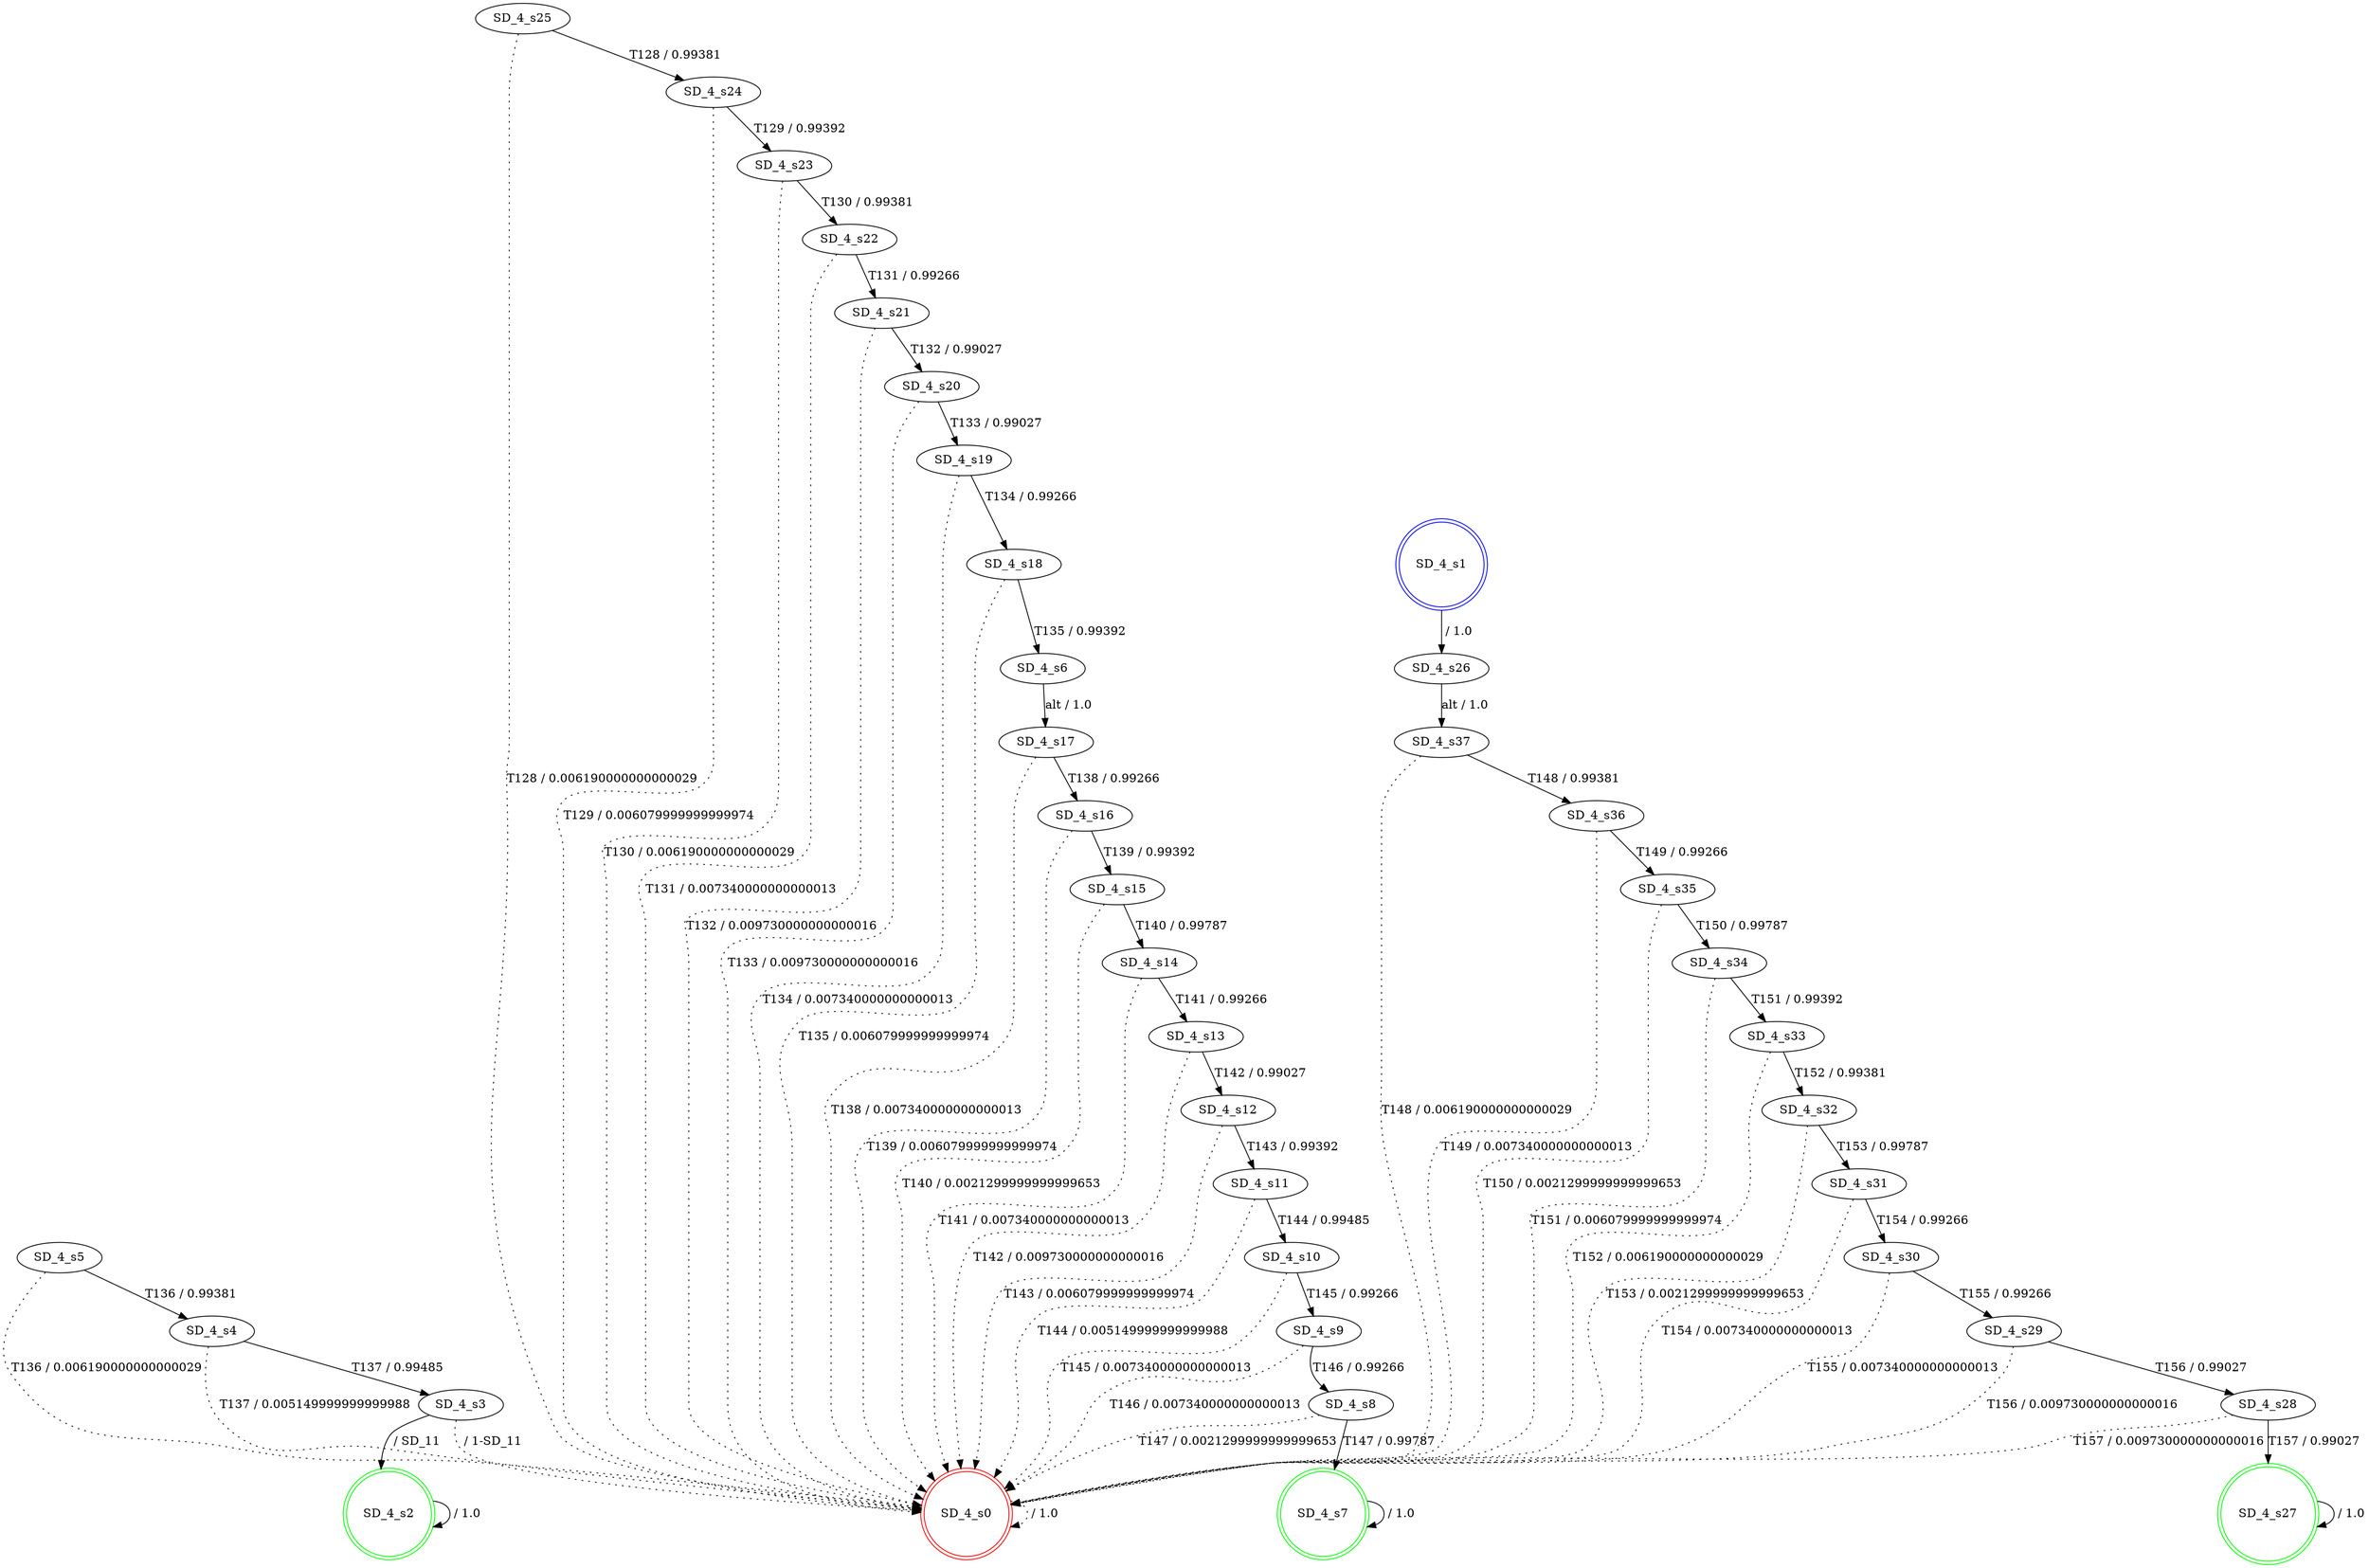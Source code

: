 digraph graphname {
SD_4_s0 [label="SD_4_s0",color=red,shape=doublecircle ];
SD_4_s1 [label="SD_4_s1",color=blue,shape=doublecircle ];
SD_4_s2 [label="SD_4_s2",color=green,shape=doublecircle ];
SD_4_s3 [label="SD_4_s3" ];
SD_4_s4 [label="SD_4_s4" ];
SD_4_s5 [label="SD_4_s5" ];
SD_4_s6 [label="SD_4_s6" ];
SD_4_s7 [label="SD_4_s7",color=green,shape=doublecircle ];
SD_4_s8 [label="SD_4_s8" ];
SD_4_s9 [label="SD_4_s9" ];
SD_4_s10 [label="SD_4_s10" ];
SD_4_s11 [label="SD_4_s11" ];
SD_4_s12 [label="SD_4_s12" ];
SD_4_s13 [label="SD_4_s13" ];
SD_4_s14 [label="SD_4_s14" ];
SD_4_s15 [label="SD_4_s15" ];
SD_4_s16 [label="SD_4_s16" ];
SD_4_s17 [label="SD_4_s17" ];
SD_4_s18 [label="SD_4_s18" ];
SD_4_s19 [label="SD_4_s19" ];
SD_4_s20 [label="SD_4_s20" ];
SD_4_s21 [label="SD_4_s21" ];
SD_4_s22 [label="SD_4_s22" ];
SD_4_s23 [label="SD_4_s23" ];
SD_4_s24 [label="SD_4_s24" ];
SD_4_s25 [label="SD_4_s25" ];
SD_4_s26 [label="SD_4_s26" ];
SD_4_s27 [label="SD_4_s27",color=green,shape=doublecircle ];
SD_4_s28 [label="SD_4_s28" ];
SD_4_s29 [label="SD_4_s29" ];
SD_4_s30 [label="SD_4_s30" ];
SD_4_s31 [label="SD_4_s31" ];
SD_4_s32 [label="SD_4_s32" ];
SD_4_s33 [label="SD_4_s33" ];
SD_4_s34 [label="SD_4_s34" ];
SD_4_s35 [label="SD_4_s35" ];
SD_4_s36 [label="SD_4_s36" ];
SD_4_s37 [label="SD_4_s37" ];
SD_4_s0 -> SD_4_s0 [label=" / 1.0", style=dotted];
SD_4_s1 -> SD_4_s26 [label=" / 1.0"];
SD_4_s2 -> SD_4_s2 [label=" / 1.0"];
SD_4_s3 -> SD_4_s2 [label=" / SD_11"];
SD_4_s3 -> SD_4_s0 [label=" / 1-SD_11", style=dotted];
SD_4_s4 -> SD_4_s3 [label="T137 / 0.99485"];
SD_4_s4 -> SD_4_s0 [label="T137 / 0.005149999999999988", style=dotted];
SD_4_s5 -> SD_4_s4 [label="T136 / 0.99381"];
SD_4_s5 -> SD_4_s0 [label="T136 / 0.006190000000000029", style=dotted];
SD_4_s6 -> SD_4_s17 [label="alt / 1.0"];
SD_4_s7 -> SD_4_s7 [label=" / 1.0"];
SD_4_s8 -> SD_4_s7 [label="T147 / 0.99787"];
SD_4_s8 -> SD_4_s0 [label="T147 / 0.0021299999999999653", style=dotted];
SD_4_s9 -> SD_4_s8 [label="T146 / 0.99266"];
SD_4_s9 -> SD_4_s0 [label="T146 / 0.007340000000000013", style=dotted];
SD_4_s10 -> SD_4_s9 [label="T145 / 0.99266"];
SD_4_s10 -> SD_4_s0 [label="T145 / 0.007340000000000013", style=dotted];
SD_4_s11 -> SD_4_s10 [label="T144 / 0.99485"];
SD_4_s11 -> SD_4_s0 [label="T144 / 0.005149999999999988", style=dotted];
SD_4_s12 -> SD_4_s11 [label="T143 / 0.99392"];
SD_4_s12 -> SD_4_s0 [label="T143 / 0.006079999999999974", style=dotted];
SD_4_s13 -> SD_4_s12 [label="T142 / 0.99027"];
SD_4_s13 -> SD_4_s0 [label="T142 / 0.009730000000000016", style=dotted];
SD_4_s14 -> SD_4_s13 [label="T141 / 0.99266"];
SD_4_s14 -> SD_4_s0 [label="T141 / 0.007340000000000013", style=dotted];
SD_4_s15 -> SD_4_s14 [label="T140 / 0.99787"];
SD_4_s15 -> SD_4_s0 [label="T140 / 0.0021299999999999653", style=dotted];
SD_4_s16 -> SD_4_s15 [label="T139 / 0.99392"];
SD_4_s16 -> SD_4_s0 [label="T139 / 0.006079999999999974", style=dotted];
SD_4_s17 -> SD_4_s16 [label="T138 / 0.99266"];
SD_4_s17 -> SD_4_s0 [label="T138 / 0.007340000000000013", style=dotted];
SD_4_s18 -> SD_4_s6 [label="T135 / 0.99392"];
SD_4_s18 -> SD_4_s0 [label="T135 / 0.006079999999999974", style=dotted];
SD_4_s19 -> SD_4_s18 [label="T134 / 0.99266"];
SD_4_s19 -> SD_4_s0 [label="T134 / 0.007340000000000013", style=dotted];
SD_4_s20 -> SD_4_s19 [label="T133 / 0.99027"];
SD_4_s20 -> SD_4_s0 [label="T133 / 0.009730000000000016", style=dotted];
SD_4_s21 -> SD_4_s20 [label="T132 / 0.99027"];
SD_4_s21 -> SD_4_s0 [label="T132 / 0.009730000000000016", style=dotted];
SD_4_s22 -> SD_4_s21 [label="T131 / 0.99266"];
SD_4_s22 -> SD_4_s0 [label="T131 / 0.007340000000000013", style=dotted];
SD_4_s23 -> SD_4_s22 [label="T130 / 0.99381"];
SD_4_s23 -> SD_4_s0 [label="T130 / 0.006190000000000029", style=dotted];
SD_4_s24 -> SD_4_s23 [label="T129 / 0.99392"];
SD_4_s24 -> SD_4_s0 [label="T129 / 0.006079999999999974", style=dotted];
SD_4_s25 -> SD_4_s24 [label="T128 / 0.99381"];
SD_4_s25 -> SD_4_s0 [label="T128 / 0.006190000000000029", style=dotted];
SD_4_s26 -> SD_4_s37 [label="alt / 1.0"];
SD_4_s27 -> SD_4_s27 [label=" / 1.0"];
SD_4_s28 -> SD_4_s27 [label="T157 / 0.99027"];
SD_4_s28 -> SD_4_s0 [label="T157 / 0.009730000000000016", style=dotted];
SD_4_s29 -> SD_4_s28 [label="T156 / 0.99027"];
SD_4_s29 -> SD_4_s0 [label="T156 / 0.009730000000000016", style=dotted];
SD_4_s30 -> SD_4_s29 [label="T155 / 0.99266"];
SD_4_s30 -> SD_4_s0 [label="T155 / 0.007340000000000013", style=dotted];
SD_4_s31 -> SD_4_s30 [label="T154 / 0.99266"];
SD_4_s31 -> SD_4_s0 [label="T154 / 0.007340000000000013", style=dotted];
SD_4_s32 -> SD_4_s31 [label="T153 / 0.99787"];
SD_4_s32 -> SD_4_s0 [label="T153 / 0.0021299999999999653", style=dotted];
SD_4_s33 -> SD_4_s32 [label="T152 / 0.99381"];
SD_4_s33 -> SD_4_s0 [label="T152 / 0.006190000000000029", style=dotted];
SD_4_s34 -> SD_4_s33 [label="T151 / 0.99392"];
SD_4_s34 -> SD_4_s0 [label="T151 / 0.006079999999999974", style=dotted];
SD_4_s35 -> SD_4_s34 [label="T150 / 0.99787"];
SD_4_s35 -> SD_4_s0 [label="T150 / 0.0021299999999999653", style=dotted];
SD_4_s36 -> SD_4_s35 [label="T149 / 0.99266"];
SD_4_s36 -> SD_4_s0 [label="T149 / 0.007340000000000013", style=dotted];
SD_4_s37 -> SD_4_s36 [label="T148 / 0.99381"];
SD_4_s37 -> SD_4_s0 [label="T148 / 0.006190000000000029", style=dotted];
}